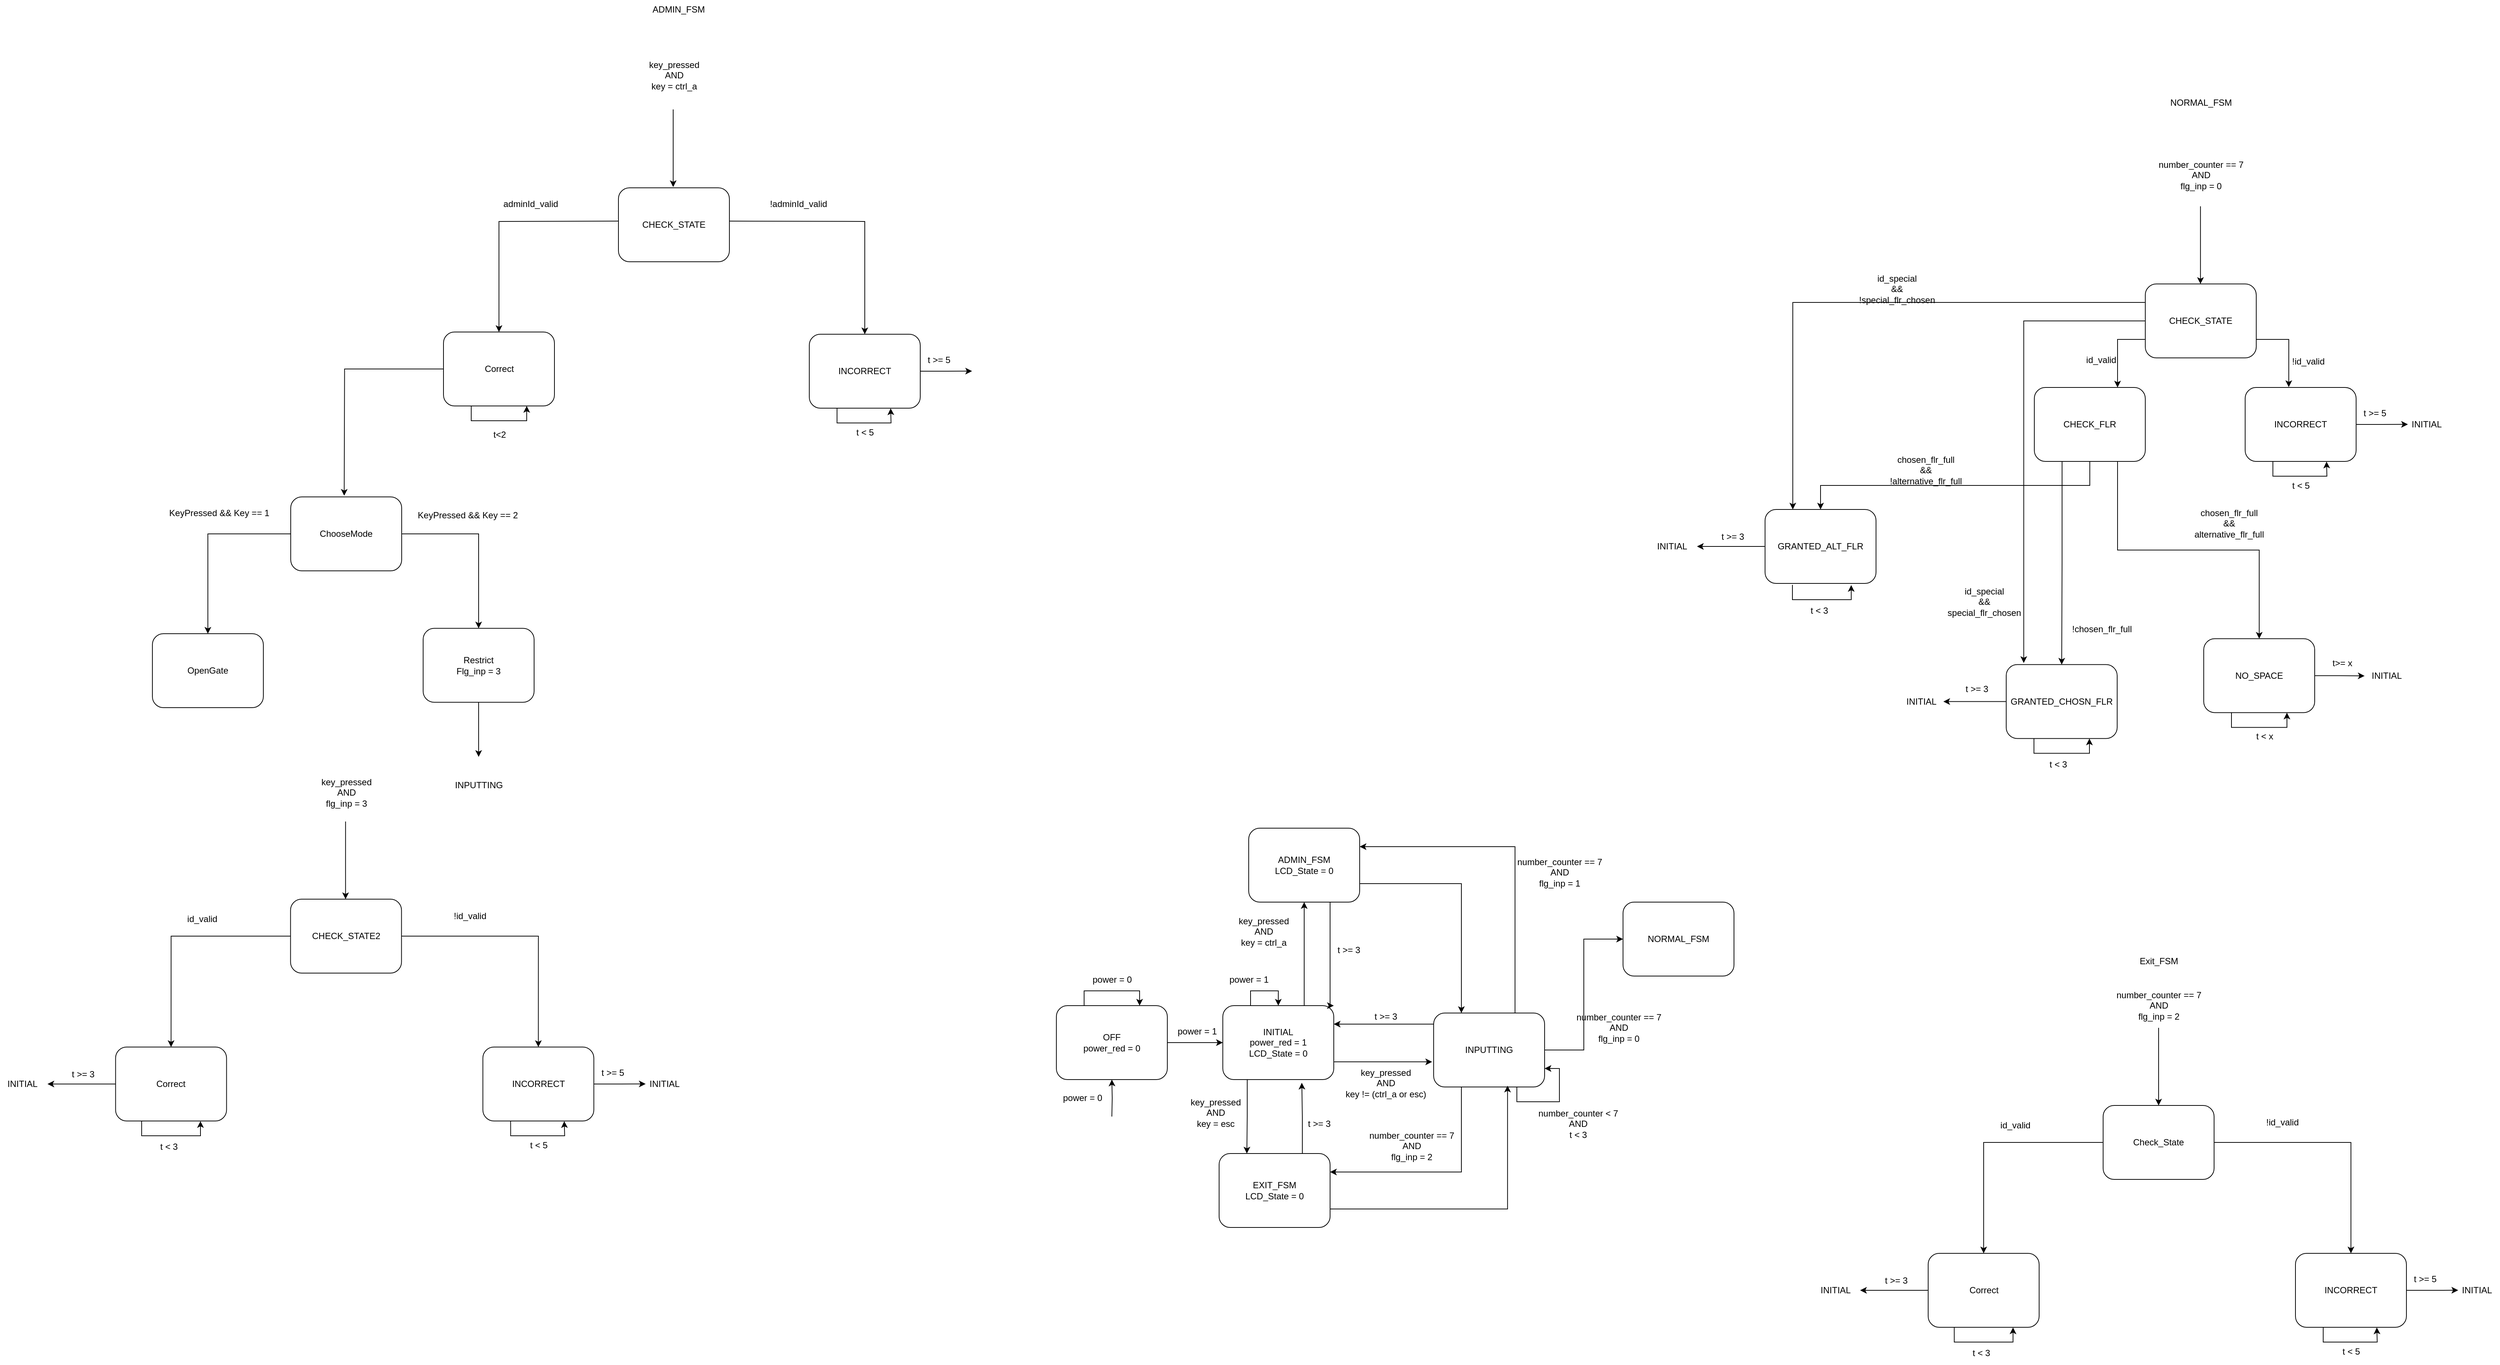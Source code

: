 <mxfile version="22.1.3" type="device" pages="2">
  <diagram name="High Level" id="ego2eyFDyfzTXPemdoj9">
    <mxGraphModel dx="3068" dy="2746" grid="0" gridSize="10" guides="1" tooltips="1" connect="1" arrows="1" fold="1" page="0" pageScale="1" pageWidth="850" pageHeight="1100" math="0" shadow="0">
      <root>
        <mxCell id="0" />
        <mxCell id="1" parent="0" />
        <mxCell id="RGv7OVUdBosff1D2KzXT-2" style="edgeStyle=orthogonalEdgeStyle;rounded=0;orthogonalLoop=1;jettySize=auto;html=1;exitX=0.75;exitY=0;exitDx=0;exitDy=0;entryX=0.5;entryY=1;entryDx=0;entryDy=0;" parent="1" source="G7huQXMR552MbbWvrnf8-1" target="G7huQXMR552MbbWvrnf8-75" edge="1">
          <mxGeometry relative="1" as="geometry">
            <Array as="points">
              <mxPoint x="385" y="30" />
            </Array>
          </mxGeometry>
        </mxCell>
        <mxCell id="RGv7OVUdBosff1D2KzXT-3" style="edgeStyle=orthogonalEdgeStyle;rounded=0;orthogonalLoop=1;jettySize=auto;html=1;exitX=0.25;exitY=1;exitDx=0;exitDy=0;entryX=0.25;entryY=0;entryDx=0;entryDy=0;" parent="1" source="G7huQXMR552MbbWvrnf8-1" target="G7huQXMR552MbbWvrnf8-67" edge="1">
          <mxGeometry relative="1" as="geometry">
            <Array as="points">
              <mxPoint x="308" y="130" />
              <mxPoint x="308" y="180" />
            </Array>
          </mxGeometry>
        </mxCell>
        <mxCell id="G7huQXMR552MbbWvrnf8-1" value="INITIAL&lt;br&gt;power_red = 1&lt;br&gt;LCD_State = 0" style="rounded=1;whiteSpace=wrap;html=1;" parent="1" vertex="1">
          <mxGeometry x="275" y="30" width="150" height="100" as="geometry" />
        </mxCell>
        <mxCell id="G7huQXMR552MbbWvrnf8-2" style="edgeStyle=orthogonalEdgeStyle;rounded=0;orthogonalLoop=1;jettySize=auto;html=1;exitX=0.25;exitY=0;exitDx=0;exitDy=0;entryX=0.5;entryY=0;entryDx=0;entryDy=0;" parent="1" target="G7huQXMR552MbbWvrnf8-1" edge="1">
          <mxGeometry relative="1" as="geometry">
            <mxPoint x="312.5" y="30" as="sourcePoint" />
            <mxPoint x="387.5" y="30" as="targetPoint" />
            <Array as="points">
              <mxPoint x="312" y="10" />
              <mxPoint x="350" y="10" />
            </Array>
          </mxGeometry>
        </mxCell>
        <mxCell id="RGv7OVUdBosff1D2KzXT-8" style="edgeStyle=orthogonalEdgeStyle;rounded=0;orthogonalLoop=1;jettySize=auto;html=1;exitX=0.75;exitY=0;exitDx=0;exitDy=0;entryX=1;entryY=0.25;entryDx=0;entryDy=0;" parent="1" source="G7huQXMR552MbbWvrnf8-3" target="G7huQXMR552MbbWvrnf8-75" edge="1">
          <mxGeometry relative="1" as="geometry">
            <Array as="points">
              <mxPoint x="670" y="40" />
              <mxPoint x="670" y="-185" />
            </Array>
          </mxGeometry>
        </mxCell>
        <mxCell id="RGv7OVUdBosff1D2KzXT-10" style="edgeStyle=orthogonalEdgeStyle;rounded=0;orthogonalLoop=1;jettySize=auto;html=1;exitX=0;exitY=0.25;exitDx=0;exitDy=0;entryX=1;entryY=0.25;entryDx=0;entryDy=0;" parent="1" source="G7huQXMR552MbbWvrnf8-3" target="G7huQXMR552MbbWvrnf8-1" edge="1">
          <mxGeometry relative="1" as="geometry">
            <Array as="points">
              <mxPoint x="560" y="55" />
            </Array>
          </mxGeometry>
        </mxCell>
        <mxCell id="RGv7OVUdBosff1D2KzXT-11" style="edgeStyle=orthogonalEdgeStyle;rounded=0;orthogonalLoop=1;jettySize=auto;html=1;exitX=0.25;exitY=1;exitDx=0;exitDy=0;entryX=1;entryY=0.25;entryDx=0;entryDy=0;" parent="1" source="G7huQXMR552MbbWvrnf8-3" target="G7huQXMR552MbbWvrnf8-67" edge="1">
          <mxGeometry relative="1" as="geometry" />
        </mxCell>
        <mxCell id="RGv7OVUdBosff1D2KzXT-17" style="edgeStyle=orthogonalEdgeStyle;rounded=0;orthogonalLoop=1;jettySize=auto;html=1;exitX=1;exitY=0.5;exitDx=0;exitDy=0;entryX=0;entryY=0.5;entryDx=0;entryDy=0;" parent="1" source="G7huQXMR552MbbWvrnf8-3" target="RGv7OVUdBosff1D2KzXT-15" edge="1">
          <mxGeometry relative="1" as="geometry" />
        </mxCell>
        <mxCell id="G7huQXMR552MbbWvrnf8-3" value="INPUTTING" style="rounded=1;whiteSpace=wrap;html=1;" parent="1" vertex="1">
          <mxGeometry x="560.0" y="40" width="150" height="100" as="geometry" />
        </mxCell>
        <mxCell id="G7huQXMR552MbbWvrnf8-7" value="number_counter &amp;lt; 7&lt;br&gt;AND&lt;br&gt;t &amp;lt; 3" style="text;html=1;align=center;verticalAlign=middle;resizable=0;points=[];autosize=1;strokeColor=none;fillColor=none;" parent="1" vertex="1">
          <mxGeometry x="690" y="160" width="130" height="60" as="geometry" />
        </mxCell>
        <mxCell id="G7huQXMR552MbbWvrnf8-9" value="t &amp;gt;= 3" style="text;html=1;align=center;verticalAlign=middle;resizable=0;points=[];autosize=1;strokeColor=none;fillColor=none;" parent="1" vertex="1">
          <mxGeometry x="420" y="-60" width="50" height="30" as="geometry" />
        </mxCell>
        <mxCell id="G7huQXMR552MbbWvrnf8-39" style="edgeStyle=orthogonalEdgeStyle;rounded=0;orthogonalLoop=1;jettySize=auto;html=1;exitX=0.25;exitY=1;exitDx=0;exitDy=0;entryX=0.5;entryY=0;entryDx=0;entryDy=0;" parent="1" source="G7huQXMR552MbbWvrnf8-10" target="G7huQXMR552MbbWvrnf8-38" edge="1">
          <mxGeometry relative="1" as="geometry" />
        </mxCell>
        <mxCell id="64Icla_Xy5hZy8p8XkMD-18" style="edgeStyle=orthogonalEdgeStyle;rounded=0;orthogonalLoop=1;jettySize=auto;html=1;exitX=0.5;exitY=1;exitDx=0;exitDy=0;entryX=0.5;entryY=0;entryDx=0;entryDy=0;" edge="1" parent="1" source="G7huQXMR552MbbWvrnf8-10" target="64Icla_Xy5hZy8p8XkMD-13">
          <mxGeometry relative="1" as="geometry" />
        </mxCell>
        <mxCell id="64Icla_Xy5hZy8p8XkMD-19" style="edgeStyle=orthogonalEdgeStyle;rounded=0;orthogonalLoop=1;jettySize=auto;html=1;exitX=0.75;exitY=1;exitDx=0;exitDy=0;" edge="1" parent="1" source="G7huQXMR552MbbWvrnf8-10" target="G7huQXMR552MbbWvrnf8-34">
          <mxGeometry relative="1" as="geometry" />
        </mxCell>
        <mxCell id="G7huQXMR552MbbWvrnf8-10" value="CHECK_FLR" style="rounded=1;whiteSpace=wrap;html=1;" parent="1" vertex="1">
          <mxGeometry x="1372" y="-806" width="150" height="100" as="geometry" />
        </mxCell>
        <mxCell id="G7huQXMR552MbbWvrnf8-52" style="edgeStyle=orthogonalEdgeStyle;rounded=0;orthogonalLoop=1;jettySize=auto;html=1;exitX=1;exitY=0.5;exitDx=0;exitDy=0;" parent="1" source="G7huQXMR552MbbWvrnf8-11" edge="1">
          <mxGeometry relative="1" as="geometry">
            <mxPoint x="1877" y="-756.13" as="targetPoint" />
          </mxGeometry>
        </mxCell>
        <mxCell id="G7huQXMR552MbbWvrnf8-55" style="edgeStyle=orthogonalEdgeStyle;rounded=0;orthogonalLoop=1;jettySize=auto;html=1;exitX=0.25;exitY=1;exitDx=0;exitDy=0;" parent="1" source="G7huQXMR552MbbWvrnf8-11" edge="1">
          <mxGeometry relative="1" as="geometry">
            <mxPoint x="1767" y="-705.696" as="targetPoint" />
          </mxGeometry>
        </mxCell>
        <mxCell id="G7huQXMR552MbbWvrnf8-11" value="INCORRECT" style="rounded=1;whiteSpace=wrap;html=1;" parent="1" vertex="1">
          <mxGeometry x="1657" y="-806" width="150" height="100" as="geometry" />
        </mxCell>
        <mxCell id="G7huQXMR552MbbWvrnf8-15" style="edgeStyle=orthogonalEdgeStyle;rounded=0;orthogonalLoop=1;jettySize=auto;html=1;exitX=1;exitY=0.5;exitDx=0;exitDy=0;entryX=0;entryY=0.5;entryDx=0;entryDy=0;" parent="1" source="G7huQXMR552MbbWvrnf8-12" target="G7huQXMR552MbbWvrnf8-1" edge="1">
          <mxGeometry relative="1" as="geometry" />
        </mxCell>
        <mxCell id="G7huQXMR552MbbWvrnf8-19" style="edgeStyle=orthogonalEdgeStyle;rounded=0;orthogonalLoop=1;jettySize=auto;html=1;entryX=0.5;entryY=1;entryDx=0;entryDy=0;" parent="1" target="G7huQXMR552MbbWvrnf8-12" edge="1">
          <mxGeometry relative="1" as="geometry">
            <mxPoint x="124.833" y="180" as="targetPoint" />
            <mxPoint x="125" y="180" as="sourcePoint" />
          </mxGeometry>
        </mxCell>
        <mxCell id="G7huQXMR552MbbWvrnf8-12" value="OFF&lt;br&gt;power_red = 0" style="rounded=1;whiteSpace=wrap;html=1;" parent="1" vertex="1">
          <mxGeometry x="50" y="30" width="150" height="100" as="geometry" />
        </mxCell>
        <mxCell id="G7huQXMR552MbbWvrnf8-13" style="edgeStyle=orthogonalEdgeStyle;rounded=0;orthogonalLoop=1;jettySize=auto;html=1;exitX=0.25;exitY=0;exitDx=0;exitDy=0;entryX=0.75;entryY=0;entryDx=0;entryDy=0;" parent="1" source="G7huQXMR552MbbWvrnf8-12" target="G7huQXMR552MbbWvrnf8-12" edge="1">
          <mxGeometry relative="1" as="geometry">
            <Array as="points">
              <mxPoint x="118" y="10" />
              <mxPoint x="193" y="10" />
            </Array>
          </mxGeometry>
        </mxCell>
        <mxCell id="G7huQXMR552MbbWvrnf8-14" value="power = 0" style="text;html=1;align=center;verticalAlign=middle;resizable=0;points=[];autosize=1;strokeColor=none;fillColor=none;" parent="1" vertex="1">
          <mxGeometry x="85" y="-20" width="80" height="30" as="geometry" />
        </mxCell>
        <mxCell id="G7huQXMR552MbbWvrnf8-16" value="power = 1" style="text;html=1;align=center;verticalAlign=middle;resizable=0;points=[];autosize=1;strokeColor=none;fillColor=none;" parent="1" vertex="1">
          <mxGeometry x="200" y="50" width="80" height="30" as="geometry" />
        </mxCell>
        <mxCell id="G7huQXMR552MbbWvrnf8-17" value="power = 1" style="text;html=1;align=center;verticalAlign=middle;resizable=0;points=[];autosize=1;strokeColor=none;fillColor=none;" parent="1" vertex="1">
          <mxGeometry x="270" y="-20" width="80" height="30" as="geometry" />
        </mxCell>
        <mxCell id="G7huQXMR552MbbWvrnf8-20" value="power = 0" style="text;html=1;align=center;verticalAlign=middle;resizable=0;points=[];autosize=1;strokeColor=none;fillColor=none;" parent="1" vertex="1">
          <mxGeometry x="45" y="140" width="80" height="30" as="geometry" />
        </mxCell>
        <mxCell id="G7huQXMR552MbbWvrnf8-24" value="id_valid&lt;br&gt;&amp;nbsp;" style="text;html=1;align=center;verticalAlign=middle;resizable=0;points=[];autosize=1;strokeColor=none;fillColor=none;" parent="1" vertex="1">
          <mxGeometry x="1432" y="-856" width="60" height="40" as="geometry" />
        </mxCell>
        <mxCell id="G7huQXMR552MbbWvrnf8-29" style="edgeStyle=orthogonalEdgeStyle;rounded=0;orthogonalLoop=1;jettySize=auto;html=1;exitX=0;exitY=0.75;exitDx=0;exitDy=0;entryX=0.75;entryY=0;entryDx=0;entryDy=0;" parent="1" source="G7huQXMR552MbbWvrnf8-26" target="G7huQXMR552MbbWvrnf8-10" edge="1">
          <mxGeometry relative="1" as="geometry" />
        </mxCell>
        <mxCell id="64Icla_Xy5hZy8p8XkMD-22" style="edgeStyle=orthogonalEdgeStyle;rounded=0;orthogonalLoop=1;jettySize=auto;html=1;exitX=0;exitY=0.25;exitDx=0;exitDy=0;entryX=0.25;entryY=0;entryDx=0;entryDy=0;" edge="1" parent="1" source="G7huQXMR552MbbWvrnf8-26" target="64Icla_Xy5hZy8p8XkMD-13">
          <mxGeometry relative="1" as="geometry" />
        </mxCell>
        <mxCell id="G7huQXMR552MbbWvrnf8-26" value="CHECK_STATE" style="rounded=1;whiteSpace=wrap;html=1;" parent="1" vertex="1">
          <mxGeometry x="1522" y="-946" width="150" height="100" as="geometry" />
        </mxCell>
        <mxCell id="G7huQXMR552MbbWvrnf8-31" style="edgeStyle=orthogonalEdgeStyle;rounded=0;orthogonalLoop=1;jettySize=auto;html=1;exitX=1;exitY=0.75;exitDx=0;exitDy=0;entryX=0.393;entryY=-0.005;entryDx=0;entryDy=0;entryPerimeter=0;" parent="1" source="G7huQXMR552MbbWvrnf8-26" target="G7huQXMR552MbbWvrnf8-11" edge="1">
          <mxGeometry relative="1" as="geometry" />
        </mxCell>
        <mxCell id="G7huQXMR552MbbWvrnf8-33" value="!id_valid" style="text;html=1;align=center;verticalAlign=middle;resizable=0;points=[];autosize=1;strokeColor=none;fillColor=none;" parent="1" vertex="1">
          <mxGeometry x="1707" y="-856" width="70" height="30" as="geometry" />
        </mxCell>
        <mxCell id="G7huQXMR552MbbWvrnf8-57" style="edgeStyle=orthogonalEdgeStyle;rounded=0;orthogonalLoop=1;jettySize=auto;html=1;exitX=1;exitY=0.5;exitDx=0;exitDy=0;" parent="1" source="G7huQXMR552MbbWvrnf8-34" edge="1">
          <mxGeometry relative="1" as="geometry">
            <mxPoint x="1818.45" y="-415.896" as="targetPoint" />
          </mxGeometry>
        </mxCell>
        <mxCell id="G7huQXMR552MbbWvrnf8-34" value="NO_SPACE" style="rounded=1;whiteSpace=wrap;html=1;" parent="1" vertex="1">
          <mxGeometry x="1601" y="-466.2" width="150" height="100" as="geometry" />
        </mxCell>
        <mxCell id="G7huQXMR552MbbWvrnf8-46" style="edgeStyle=orthogonalEdgeStyle;rounded=0;orthogonalLoop=1;jettySize=auto;html=1;exitX=0;exitY=0.5;exitDx=0;exitDy=0;" parent="1" source="G7huQXMR552MbbWvrnf8-38" edge="1">
          <mxGeometry relative="1" as="geometry">
            <mxPoint x="1249" y="-381.2" as="targetPoint" />
          </mxGeometry>
        </mxCell>
        <mxCell id="G7huQXMR552MbbWvrnf8-38" value="GRANTED_CHOSN_FLR" style="rounded=1;whiteSpace=wrap;html=1;" parent="1" vertex="1">
          <mxGeometry x="1334" y="-431.2" width="150" height="100" as="geometry" />
        </mxCell>
        <mxCell id="G7huQXMR552MbbWvrnf8-42" value="id_special&lt;br&gt;&amp;amp;&amp;amp;&lt;br&gt;special_flr_chosen" style="text;html=1;align=center;verticalAlign=middle;resizable=0;points=[];autosize=1;strokeColor=none;fillColor=none;" parent="1" vertex="1">
          <mxGeometry x="1245" y="-544" width="117" height="55" as="geometry" />
        </mxCell>
        <mxCell id="G7huQXMR552MbbWvrnf8-44" style="edgeStyle=orthogonalEdgeStyle;rounded=0;orthogonalLoop=1;jettySize=auto;html=1;exitX=0;exitY=0.5;exitDx=0;exitDy=0;entryX=0.158;entryY=-0.022;entryDx=0;entryDy=0;entryPerimeter=0;" parent="1" source="G7huQXMR552MbbWvrnf8-26" target="G7huQXMR552MbbWvrnf8-38" edge="1">
          <mxGeometry relative="1" as="geometry" />
        </mxCell>
        <mxCell id="G7huQXMR552MbbWvrnf8-47" value="INITIAL" style="text;html=1;align=center;verticalAlign=middle;resizable=0;points=[];autosize=1;strokeColor=none;fillColor=none;" parent="1" vertex="1">
          <mxGeometry x="1189" y="-396.2" width="60" height="30" as="geometry" />
        </mxCell>
        <mxCell id="G7huQXMR552MbbWvrnf8-48" value="t &amp;gt;= 3" style="text;html=1;align=center;verticalAlign=middle;resizable=0;points=[];autosize=1;strokeColor=none;fillColor=none;" parent="1" vertex="1">
          <mxGeometry x="1269" y="-413.2" width="50" height="30" as="geometry" />
        </mxCell>
        <mxCell id="G7huQXMR552MbbWvrnf8-49" style="edgeStyle=orthogonalEdgeStyle;rounded=0;orthogonalLoop=1;jettySize=auto;html=1;exitX=0.25;exitY=1;exitDx=0;exitDy=0;entryX=0.75;entryY=1;entryDx=0;entryDy=0;" parent="1" source="G7huQXMR552MbbWvrnf8-38" target="G7huQXMR552MbbWvrnf8-38" edge="1">
          <mxGeometry relative="1" as="geometry" />
        </mxCell>
        <mxCell id="G7huQXMR552MbbWvrnf8-50" value="t &amp;lt; 3" style="text;html=1;align=center;verticalAlign=middle;resizable=0;points=[];autosize=1;strokeColor=none;fillColor=none;" parent="1" vertex="1">
          <mxGeometry x="1379" y="-311.2" width="50" height="30" as="geometry" />
        </mxCell>
        <mxCell id="G7huQXMR552MbbWvrnf8-53" value="INITIAL" style="text;html=1;align=center;verticalAlign=middle;resizable=0;points=[];autosize=1;strokeColor=none;fillColor=none;" parent="1" vertex="1">
          <mxGeometry x="1872" y="-771" width="60" height="30" as="geometry" />
        </mxCell>
        <mxCell id="G7huQXMR552MbbWvrnf8-54" value="t &amp;gt;= 5" style="text;html=1;align=center;verticalAlign=middle;resizable=0;points=[];autosize=1;strokeColor=none;fillColor=none;" parent="1" vertex="1">
          <mxGeometry x="1807" y="-786" width="50" height="30" as="geometry" />
        </mxCell>
        <mxCell id="G7huQXMR552MbbWvrnf8-56" value="t &amp;lt; 5" style="text;html=1;align=center;verticalAlign=middle;resizable=0;points=[];autosize=1;strokeColor=none;fillColor=none;" parent="1" vertex="1">
          <mxGeometry x="1707" y="-688" width="50" height="30" as="geometry" />
        </mxCell>
        <mxCell id="G7huQXMR552MbbWvrnf8-58" value="INITIAL" style="text;html=1;align=center;verticalAlign=middle;resizable=0;points=[];autosize=1;strokeColor=none;fillColor=none;" parent="1" vertex="1">
          <mxGeometry x="1818.45" y="-431.2" width="60" height="30" as="geometry" />
        </mxCell>
        <mxCell id="G7huQXMR552MbbWvrnf8-59" value="t&amp;gt;= x" style="text;html=1;align=center;verticalAlign=middle;resizable=0;points=[];autosize=1;strokeColor=none;fillColor=none;" parent="1" vertex="1">
          <mxGeometry x="1763.45" y="-448.2" width="50" height="30" as="geometry" />
        </mxCell>
        <mxCell id="G7huQXMR552MbbWvrnf8-60" style="edgeStyle=orthogonalEdgeStyle;rounded=0;orthogonalLoop=1;jettySize=auto;html=1;exitX=0.25;exitY=1;exitDx=0;exitDy=0;entryX=0.75;entryY=1;entryDx=0;entryDy=0;" parent="1" source="G7huQXMR552MbbWvrnf8-34" target="G7huQXMR552MbbWvrnf8-34" edge="1">
          <mxGeometry relative="1" as="geometry" />
        </mxCell>
        <mxCell id="G7huQXMR552MbbWvrnf8-61" value="t &amp;lt; x" style="text;html=1;align=center;verticalAlign=middle;resizable=0;points=[];autosize=1;strokeColor=none;fillColor=none;" parent="1" vertex="1">
          <mxGeometry x="1658.45" y="-349" width="50" height="30" as="geometry" />
        </mxCell>
        <mxCell id="G7huQXMR552MbbWvrnf8-64" value="key_pressed&lt;br&gt;AND&lt;br&gt;key = esc" style="text;html=1;align=center;verticalAlign=middle;resizable=0;points=[];autosize=1;strokeColor=none;fillColor=none;" parent="1" vertex="1">
          <mxGeometry x="220" y="145" width="90" height="60" as="geometry" />
        </mxCell>
        <mxCell id="RGv7OVUdBosff1D2KzXT-12" style="edgeStyle=orthogonalEdgeStyle;rounded=0;orthogonalLoop=1;jettySize=auto;html=1;exitX=1;exitY=0.75;exitDx=0;exitDy=0;entryX=0.666;entryY=0.982;entryDx=0;entryDy=0;entryPerimeter=0;" parent="1" source="G7huQXMR552MbbWvrnf8-67" target="G7huQXMR552MbbWvrnf8-3" edge="1">
          <mxGeometry relative="1" as="geometry">
            <mxPoint x="660" y="170" as="targetPoint" />
            <Array as="points">
              <mxPoint x="660" y="305" />
            </Array>
          </mxGeometry>
        </mxCell>
        <mxCell id="G7huQXMR552MbbWvrnf8-67" value="EXIT_FSM&lt;br&gt;LCD_State = 0" style="rounded=1;whiteSpace=wrap;html=1;" parent="1" vertex="1">
          <mxGeometry x="270" y="230" width="150" height="100" as="geometry" />
        </mxCell>
        <mxCell id="G7huQXMR552MbbWvrnf8-70" value="t &amp;gt;= 3" style="text;html=1;align=center;verticalAlign=middle;resizable=0;points=[];autosize=1;strokeColor=none;fillColor=none;" parent="1" vertex="1">
          <mxGeometry x="380" y="175" width="50" height="30" as="geometry" />
        </mxCell>
        <mxCell id="RGv7OVUdBosff1D2KzXT-5" style="edgeStyle=orthogonalEdgeStyle;rounded=0;orthogonalLoop=1;jettySize=auto;html=1;exitX=0.75;exitY=1;exitDx=0;exitDy=0;entryX=1;entryY=0;entryDx=0;entryDy=0;" parent="1" source="G7huQXMR552MbbWvrnf8-75" target="G7huQXMR552MbbWvrnf8-1" edge="1">
          <mxGeometry relative="1" as="geometry">
            <Array as="points">
              <mxPoint x="420" y="-110" />
              <mxPoint x="420" y="30" />
            </Array>
          </mxGeometry>
        </mxCell>
        <mxCell id="RGv7OVUdBosff1D2KzXT-9" style="edgeStyle=orthogonalEdgeStyle;rounded=0;orthogonalLoop=1;jettySize=auto;html=1;exitX=1;exitY=0.75;exitDx=0;exitDy=0;entryX=0.25;entryY=0;entryDx=0;entryDy=0;" parent="1" source="G7huQXMR552MbbWvrnf8-75" target="G7huQXMR552MbbWvrnf8-3" edge="1">
          <mxGeometry relative="1" as="geometry" />
        </mxCell>
        <mxCell id="G7huQXMR552MbbWvrnf8-75" value="ADMIN_FSM&lt;br&gt;LCD_State = 0" style="rounded=1;whiteSpace=wrap;html=1;" parent="1" vertex="1">
          <mxGeometry x="310" y="-210" width="150" height="100" as="geometry" />
        </mxCell>
        <mxCell id="RGv7OVUdBosff1D2KzXT-6" style="edgeStyle=orthogonalEdgeStyle;rounded=0;orthogonalLoop=1;jettySize=auto;html=1;exitX=1;exitY=0.5;exitDx=0;exitDy=0;entryX=-0.014;entryY=0.41;entryDx=0;entryDy=0;entryPerimeter=0;" parent="1" edge="1">
          <mxGeometry relative="1" as="geometry">
            <mxPoint x="425" y="105" as="sourcePoint" />
            <mxPoint x="557.9" y="106.0" as="targetPoint" />
            <Array as="points">
              <mxPoint x="425" y="106" />
            </Array>
          </mxGeometry>
        </mxCell>
        <mxCell id="RGv7OVUdBosff1D2KzXT-15" value="NORMAL_FSM" style="rounded=1;whiteSpace=wrap;html=1;" parent="1" vertex="1">
          <mxGeometry x="816" y="-110" width="150" height="100" as="geometry" />
        </mxCell>
        <mxCell id="RGv7OVUdBosff1D2KzXT-20" value="key_pressed&lt;br&gt;AND&lt;br&gt;key = ctrl_a" style="text;html=1;align=center;verticalAlign=middle;resizable=0;points=[];autosize=1;strokeColor=none;fillColor=none;" parent="1" vertex="1">
          <mxGeometry x="285" y="-100" width="90" height="60" as="geometry" />
        </mxCell>
        <mxCell id="RGv7OVUdBosff1D2KzXT-21" value="key_pressed&lt;br&gt;AND&lt;br&gt;key != (ctrl_a or esc)" style="text;html=1;align=center;verticalAlign=middle;resizable=0;points=[];autosize=1;strokeColor=none;fillColor=none;" parent="1" vertex="1">
          <mxGeometry x="430" y="105" width="130" height="60" as="geometry" />
        </mxCell>
        <mxCell id="RGv7OVUdBosff1D2KzXT-22" style="edgeStyle=orthogonalEdgeStyle;rounded=0;orthogonalLoop=1;jettySize=auto;html=1;exitX=0.75;exitY=0;exitDx=0;exitDy=0;entryX=0.712;entryY=1.043;entryDx=0;entryDy=0;entryPerimeter=0;" parent="1" source="G7huQXMR552MbbWvrnf8-67" target="G7huQXMR552MbbWvrnf8-1" edge="1">
          <mxGeometry relative="1" as="geometry" />
        </mxCell>
        <mxCell id="RGv7OVUdBosff1D2KzXT-23" style="edgeStyle=orthogonalEdgeStyle;rounded=0;orthogonalLoop=1;jettySize=auto;html=1;exitX=0.75;exitY=1;exitDx=0;exitDy=0;entryX=1;entryY=0.75;entryDx=0;entryDy=0;" parent="1" source="G7huQXMR552MbbWvrnf8-3" target="G7huQXMR552MbbWvrnf8-3" edge="1">
          <mxGeometry relative="1" as="geometry" />
        </mxCell>
        <mxCell id="RGv7OVUdBosff1D2KzXT-24" value="number_counter == 7&lt;br&gt;AND&lt;br&gt;flg_inp = 0" style="text;html=1;align=center;verticalAlign=middle;resizable=0;points=[];autosize=1;strokeColor=none;fillColor=none;" parent="1" vertex="1">
          <mxGeometry x="740" y="30" width="140" height="60" as="geometry" />
        </mxCell>
        <mxCell id="RGv7OVUdBosff1D2KzXT-25" value="t &amp;gt;= 3" style="text;html=1;align=center;verticalAlign=middle;resizable=0;points=[];autosize=1;strokeColor=none;fillColor=none;" parent="1" vertex="1">
          <mxGeometry x="470" y="30" width="50" height="30" as="geometry" />
        </mxCell>
        <mxCell id="RGv7OVUdBosff1D2KzXT-30" value="number_counter == 7&lt;br&gt;AND&lt;br&gt;flg_inp = 1" style="text;html=1;align=center;verticalAlign=middle;resizable=0;points=[];autosize=1;strokeColor=none;fillColor=none;" parent="1" vertex="1">
          <mxGeometry x="660" y="-180" width="140" height="60" as="geometry" />
        </mxCell>
        <mxCell id="RGv7OVUdBosff1D2KzXT-31" value="number_counter == 7&lt;br&gt;AND&lt;br&gt;flg_inp = 2" style="text;html=1;align=center;verticalAlign=middle;resizable=0;points=[];autosize=1;strokeColor=none;fillColor=none;" parent="1" vertex="1">
          <mxGeometry x="460" y="190" width="140" height="60" as="geometry" />
        </mxCell>
        <mxCell id="64Icla_Xy5hZy8p8XkMD-6" value="chosen_flr_full&lt;br&gt;&amp;amp;&amp;amp;&lt;br&gt;!alternative_flr_full" style="text;html=1;align=center;verticalAlign=middle;resizable=0;points=[];autosize=1;strokeColor=none;fillColor=none;" vertex="1" parent="1">
          <mxGeometry x="1167" y="-722" width="115" height="55" as="geometry" />
        </mxCell>
        <mxCell id="64Icla_Xy5hZy8p8XkMD-12" value="!chosen_flr_full" style="text;html=1;align=center;verticalAlign=middle;resizable=0;points=[];autosize=1;strokeColor=none;fillColor=none;" vertex="1" parent="1">
          <mxGeometry x="1413" y="-492.2" width="99" height="26" as="geometry" />
        </mxCell>
        <mxCell id="64Icla_Xy5hZy8p8XkMD-17" style="edgeStyle=orthogonalEdgeStyle;rounded=0;orthogonalLoop=1;jettySize=auto;html=1;exitX=0;exitY=0.5;exitDx=0;exitDy=0;" edge="1" parent="1" source="64Icla_Xy5hZy8p8XkMD-13">
          <mxGeometry relative="1" as="geometry">
            <mxPoint x="916" y="-591" as="targetPoint" />
          </mxGeometry>
        </mxCell>
        <mxCell id="64Icla_Xy5hZy8p8XkMD-13" value="GRANTED_ALT_FLR" style="rounded=1;whiteSpace=wrap;html=1;" vertex="1" parent="1">
          <mxGeometry x="1008" y="-641" width="150" height="100" as="geometry" />
        </mxCell>
        <mxCell id="64Icla_Xy5hZy8p8XkMD-15" value="INITIAL" style="text;html=1;align=center;verticalAlign=middle;resizable=0;points=[];autosize=1;strokeColor=none;fillColor=none;" vertex="1" parent="1">
          <mxGeometry x="852" y="-606" width="60" height="30" as="geometry" />
        </mxCell>
        <mxCell id="64Icla_Xy5hZy8p8XkMD-16" value="t &amp;gt;= 3" style="text;html=1;align=center;verticalAlign=middle;resizable=0;points=[];autosize=1;strokeColor=none;fillColor=none;" vertex="1" parent="1">
          <mxGeometry x="939" y="-619" width="50" height="30" as="geometry" />
        </mxCell>
        <mxCell id="64Icla_Xy5hZy8p8XkMD-20" value="chosen_flr_full&lt;br&gt;&amp;amp;&amp;amp;&lt;br&gt;alternative_flr_full" style="text;html=1;align=center;verticalAlign=middle;resizable=0;points=[];autosize=1;strokeColor=none;fillColor=none;" vertex="1" parent="1">
          <mxGeometry x="1579" y="-650" width="112" height="55" as="geometry" />
        </mxCell>
        <mxCell id="64Icla_Xy5hZy8p8XkMD-23" value="id_special&lt;br&gt;&amp;amp;&amp;amp;&lt;br&gt;!special_flr_chosen" style="text;html=1;align=center;verticalAlign=middle;resizable=0;points=[];autosize=1;strokeColor=none;fillColor=none;" vertex="1" parent="1">
          <mxGeometry x="1125" y="-967" width="121" height="55" as="geometry" />
        </mxCell>
        <mxCell id="64Icla_Xy5hZy8p8XkMD-24" style="edgeStyle=orthogonalEdgeStyle;rounded=0;orthogonalLoop=1;jettySize=auto;html=1;entryX=0.75;entryY=1;entryDx=0;entryDy=0;" edge="1" parent="1">
          <mxGeometry relative="1" as="geometry">
            <mxPoint x="1045" y="-539" as="sourcePoint" />
            <mxPoint x="1124.47" y="-538.8" as="targetPoint" />
            <Array as="points">
              <mxPoint x="1045" y="-519" />
              <mxPoint x="1124" y="-519" />
            </Array>
          </mxGeometry>
        </mxCell>
        <mxCell id="64Icla_Xy5hZy8p8XkMD-25" value="t &amp;lt; 3" style="text;html=1;align=center;verticalAlign=middle;resizable=0;points=[];autosize=1;strokeColor=none;fillColor=none;" vertex="1" parent="1">
          <mxGeometry x="1056.47" y="-519" width="50" height="30" as="geometry" />
        </mxCell>
        <mxCell id="64Icla_Xy5hZy8p8XkMD-32" style="edgeStyle=orthogonalEdgeStyle;rounded=0;orthogonalLoop=1;jettySize=auto;html=1;exitX=0;exitY=0.5;exitDx=0;exitDy=0;entryX=0.5;entryY=0;entryDx=0;entryDy=0;" edge="1" parent="1" source="64Icla_Xy5hZy8p8XkMD-28" target="64Icla_Xy5hZy8p8XkMD-29">
          <mxGeometry relative="1" as="geometry" />
        </mxCell>
        <mxCell id="64Icla_Xy5hZy8p8XkMD-33" style="edgeStyle=orthogonalEdgeStyle;rounded=0;orthogonalLoop=1;jettySize=auto;html=1;exitX=1;exitY=0.5;exitDx=0;exitDy=0;entryX=0.5;entryY=0;entryDx=0;entryDy=0;" edge="1" parent="1" source="64Icla_Xy5hZy8p8XkMD-28" target="64Icla_Xy5hZy8p8XkMD-43">
          <mxGeometry relative="1" as="geometry">
            <mxPoint x="1803.5" y="359" as="targetPoint" />
          </mxGeometry>
        </mxCell>
        <mxCell id="64Icla_Xy5hZy8p8XkMD-28" value="Check_State" style="rounded=1;whiteSpace=wrap;html=1;" vertex="1" parent="1">
          <mxGeometry x="1465" y="165" width="150" height="100" as="geometry" />
        </mxCell>
        <mxCell id="64Icla_Xy5hZy8p8XkMD-29" value="Correct" style="rounded=1;whiteSpace=wrap;html=1;" vertex="1" parent="1">
          <mxGeometry x="1228.5" y="365" width="150" height="100" as="geometry" />
        </mxCell>
        <mxCell id="64Icla_Xy5hZy8p8XkMD-34" value="id_valid" style="text;html=1;align=center;verticalAlign=middle;resizable=0;points=[];autosize=1;strokeColor=none;fillColor=none;" vertex="1" parent="1">
          <mxGeometry x="1316" y="179" width="59" height="26" as="geometry" />
        </mxCell>
        <mxCell id="64Icla_Xy5hZy8p8XkMD-35" value="!id_valid" style="text;html=1;align=center;verticalAlign=middle;resizable=0;points=[];autosize=1;strokeColor=none;fillColor=none;" vertex="1" parent="1">
          <mxGeometry x="1676" y="175" width="62" height="26" as="geometry" />
        </mxCell>
        <mxCell id="64Icla_Xy5hZy8p8XkMD-37" style="edgeStyle=orthogonalEdgeStyle;rounded=0;orthogonalLoop=1;jettySize=auto;html=1;" edge="1" parent="1" source="64Icla_Xy5hZy8p8XkMD-36" target="64Icla_Xy5hZy8p8XkMD-28">
          <mxGeometry relative="1" as="geometry" />
        </mxCell>
        <mxCell id="64Icla_Xy5hZy8p8XkMD-36" value="number_counter == 7&lt;br&gt;AND&lt;br&gt;flg_inp = 2" style="text;html=1;align=center;verticalAlign=middle;resizable=0;points=[];autosize=1;strokeColor=none;fillColor=none;" vertex="1" parent="1">
          <mxGeometry x="1470" width="140" height="60" as="geometry" />
        </mxCell>
        <mxCell id="64Icla_Xy5hZy8p8XkMD-41" style="edgeStyle=orthogonalEdgeStyle;rounded=0;orthogonalLoop=1;jettySize=auto;html=1;exitX=1;exitY=0.5;exitDx=0;exitDy=0;" edge="1" parent="1" source="64Icla_Xy5hZy8p8XkMD-43">
          <mxGeometry relative="1" as="geometry">
            <mxPoint x="1945" y="414.87" as="targetPoint" />
          </mxGeometry>
        </mxCell>
        <mxCell id="64Icla_Xy5hZy8p8XkMD-42" style="edgeStyle=orthogonalEdgeStyle;rounded=0;orthogonalLoop=1;jettySize=auto;html=1;exitX=0.25;exitY=1;exitDx=0;exitDy=0;" edge="1" parent="1" source="64Icla_Xy5hZy8p8XkMD-43">
          <mxGeometry relative="1" as="geometry">
            <mxPoint x="1835" y="465.304" as="targetPoint" />
          </mxGeometry>
        </mxCell>
        <mxCell id="64Icla_Xy5hZy8p8XkMD-43" value="INCORRECT" style="rounded=1;whiteSpace=wrap;html=1;" vertex="1" parent="1">
          <mxGeometry x="1725" y="365" width="150" height="100" as="geometry" />
        </mxCell>
        <mxCell id="64Icla_Xy5hZy8p8XkMD-44" value="INITIAL" style="text;html=1;align=center;verticalAlign=middle;resizable=0;points=[];autosize=1;strokeColor=none;fillColor=none;" vertex="1" parent="1">
          <mxGeometry x="1940" y="400" width="60" height="30" as="geometry" />
        </mxCell>
        <mxCell id="64Icla_Xy5hZy8p8XkMD-45" value="t &amp;gt;= 5" style="text;html=1;align=center;verticalAlign=middle;resizable=0;points=[];autosize=1;strokeColor=none;fillColor=none;" vertex="1" parent="1">
          <mxGeometry x="1875" y="385" width="50" height="30" as="geometry" />
        </mxCell>
        <mxCell id="64Icla_Xy5hZy8p8XkMD-46" value="t &amp;lt; 5" style="text;html=1;align=center;verticalAlign=middle;resizable=0;points=[];autosize=1;strokeColor=none;fillColor=none;" vertex="1" parent="1">
          <mxGeometry x="1775" y="483" width="50" height="30" as="geometry" />
        </mxCell>
        <mxCell id="64Icla_Xy5hZy8p8XkMD-47" style="edgeStyle=orthogonalEdgeStyle;rounded=0;orthogonalLoop=1;jettySize=auto;html=1;exitX=0;exitY=0.5;exitDx=0;exitDy=0;" edge="1" parent="1">
          <mxGeometry relative="1" as="geometry">
            <mxPoint x="1136.5" y="415" as="targetPoint" />
            <mxPoint x="1228.5" y="415" as="sourcePoint" />
          </mxGeometry>
        </mxCell>
        <mxCell id="64Icla_Xy5hZy8p8XkMD-48" value="INITIAL" style="text;html=1;align=center;verticalAlign=middle;resizable=0;points=[];autosize=1;strokeColor=none;fillColor=none;" vertex="1" parent="1">
          <mxGeometry x="1072.5" y="400" width="60" height="30" as="geometry" />
        </mxCell>
        <mxCell id="64Icla_Xy5hZy8p8XkMD-49" value="t &amp;gt;= 3" style="text;html=1;align=center;verticalAlign=middle;resizable=0;points=[];autosize=1;strokeColor=none;fillColor=none;" vertex="1" parent="1">
          <mxGeometry x="1159.5" y="387" width="50" height="30" as="geometry" />
        </mxCell>
        <mxCell id="64Icla_Xy5hZy8p8XkMD-50" style="edgeStyle=orthogonalEdgeStyle;rounded=0;orthogonalLoop=1;jettySize=auto;html=1;entryX=0.75;entryY=1;entryDx=0;entryDy=0;" edge="1" parent="1">
          <mxGeometry relative="1" as="geometry">
            <mxPoint x="1263.75" y="465" as="sourcePoint" />
            <mxPoint x="1343.22" y="465.2" as="targetPoint" />
            <Array as="points">
              <mxPoint x="1263.75" y="485" />
              <mxPoint x="1342.75" y="485" />
            </Array>
          </mxGeometry>
        </mxCell>
        <mxCell id="64Icla_Xy5hZy8p8XkMD-51" value="t &amp;lt; 3" style="text;html=1;align=center;verticalAlign=middle;resizable=0;points=[];autosize=1;strokeColor=none;fillColor=none;" vertex="1" parent="1">
          <mxGeometry x="1275.22" y="485" width="50" height="30" as="geometry" />
        </mxCell>
        <mxCell id="64Icla_Xy5hZy8p8XkMD-52" value="Exit_FSM" style="text;html=1;align=center;verticalAlign=middle;resizable=0;points=[];autosize=1;strokeColor=none;fillColor=none;" vertex="1" parent="1">
          <mxGeometry x="1505" y="-43" width="70" height="26" as="geometry" />
        </mxCell>
        <mxCell id="64Icla_Xy5hZy8p8XkMD-53" value="NORMAL_FSM" style="text;html=1;align=center;verticalAlign=middle;resizable=0;points=[];autosize=1;strokeColor=none;fillColor=none;" vertex="1" parent="1">
          <mxGeometry x="1546.5" y="-1204" width="101" height="26" as="geometry" />
        </mxCell>
        <mxCell id="64Icla_Xy5hZy8p8XkMD-54" style="edgeStyle=orthogonalEdgeStyle;rounded=0;orthogonalLoop=1;jettySize=auto;html=1;" edge="1" parent="1">
          <mxGeometry relative="1" as="geometry">
            <mxPoint x="1596.6" y="-1051" as="sourcePoint" />
            <mxPoint x="1596.6" y="-946" as="targetPoint" />
          </mxGeometry>
        </mxCell>
        <mxCell id="64Icla_Xy5hZy8p8XkMD-55" value="number_counter == 7&lt;br&gt;AND&lt;br&gt;flg_inp = 0" style="text;html=1;align=center;verticalAlign=middle;resizable=0;points=[];autosize=1;strokeColor=none;fillColor=none;" vertex="1" parent="1">
          <mxGeometry x="1527" y="-1123" width="140" height="60" as="geometry" />
        </mxCell>
        <mxCell id="64Icla_Xy5hZy8p8XkMD-56" value="ADMIN_FSM" style="text;html=1;align=center;verticalAlign=middle;resizable=0;points=[];autosize=1;strokeColor=none;fillColor=none;" vertex="1" parent="1">
          <mxGeometry x="-506" y="-1330" width="89" height="26" as="geometry" />
        </mxCell>
        <mxCell id="64Icla_Xy5hZy8p8XkMD-57" style="edgeStyle=orthogonalEdgeStyle;rounded=0;orthogonalLoop=1;jettySize=auto;html=1;" edge="1" parent="1">
          <mxGeometry relative="1" as="geometry">
            <mxPoint x="-468" y="-1182" as="sourcePoint" />
            <mxPoint x="-468" y="-1077" as="targetPoint" />
          </mxGeometry>
        </mxCell>
        <mxCell id="64Icla_Xy5hZy8p8XkMD-58" value="CHECK_STATE" style="rounded=1;whiteSpace=wrap;html=1;" vertex="1" parent="1">
          <mxGeometry x="-542" y="-1076" width="150" height="100" as="geometry" />
        </mxCell>
        <mxCell id="64Icla_Xy5hZy8p8XkMD-59" value="key_pressed&lt;br&gt;AND&lt;br&gt;key = ctrl_a" style="text;html=1;align=center;verticalAlign=middle;resizable=0;points=[];autosize=1;strokeColor=none;fillColor=none;" vertex="1" parent="1">
          <mxGeometry x="-512" y="-1258" width="90" height="60" as="geometry" />
        </mxCell>
        <mxCell id="64Icla_Xy5hZy8p8XkMD-60" style="edgeStyle=orthogonalEdgeStyle;rounded=0;orthogonalLoop=1;jettySize=auto;html=1;exitX=0;exitY=0.5;exitDx=0;exitDy=0;entryX=0.5;entryY=0;entryDx=0;entryDy=0;" edge="1" parent="1" target="64Icla_Xy5hZy8p8XkMD-62">
          <mxGeometry relative="1" as="geometry">
            <mxPoint x="-542" y="-1031" as="sourcePoint" />
          </mxGeometry>
        </mxCell>
        <mxCell id="64Icla_Xy5hZy8p8XkMD-61" style="edgeStyle=orthogonalEdgeStyle;rounded=0;orthogonalLoop=1;jettySize=auto;html=1;exitX=1;exitY=0.5;exitDx=0;exitDy=0;entryX=0.5;entryY=0;entryDx=0;entryDy=0;" edge="1" parent="1" target="64Icla_Xy5hZy8p8XkMD-69">
          <mxGeometry relative="1" as="geometry">
            <mxPoint x="-392" y="-1031" as="sourcePoint" />
            <mxPoint x="-207" y="-881" as="targetPoint" />
          </mxGeometry>
        </mxCell>
        <mxCell id="64Icla_Xy5hZy8p8XkMD-74" style="edgeStyle=orthogonalEdgeStyle;rounded=0;orthogonalLoop=1;jettySize=auto;html=1;" edge="1" parent="1" source="64Icla_Xy5hZy8p8XkMD-62">
          <mxGeometry relative="1" as="geometry">
            <mxPoint x="-912.714" y="-659.571" as="targetPoint" />
          </mxGeometry>
        </mxCell>
        <mxCell id="64Icla_Xy5hZy8p8XkMD-62" value="Correct" style="rounded=1;whiteSpace=wrap;html=1;" vertex="1" parent="1">
          <mxGeometry x="-778.5" y="-881" width="150" height="100" as="geometry" />
        </mxCell>
        <mxCell id="64Icla_Xy5hZy8p8XkMD-63" value="adminId_valid" style="text;html=1;align=center;verticalAlign=middle;resizable=0;points=[];autosize=1;strokeColor=none;fillColor=none;" vertex="1" parent="1">
          <mxGeometry x="-707" y="-1067" width="92" height="26" as="geometry" />
        </mxCell>
        <mxCell id="64Icla_Xy5hZy8p8XkMD-66" value="!adminId_valid" style="text;html=1;align=center;verticalAlign=middle;resizable=0;points=[];autosize=1;strokeColor=none;fillColor=none;" vertex="1" parent="1">
          <mxGeometry x="-347" y="-1067" width="95" height="26" as="geometry" />
        </mxCell>
        <mxCell id="64Icla_Xy5hZy8p8XkMD-67" style="edgeStyle=orthogonalEdgeStyle;rounded=0;orthogonalLoop=1;jettySize=auto;html=1;exitX=1;exitY=0.5;exitDx=0;exitDy=0;" edge="1" parent="1" source="64Icla_Xy5hZy8p8XkMD-69">
          <mxGeometry relative="1" as="geometry">
            <mxPoint x="-64" y="-828.13" as="targetPoint" />
          </mxGeometry>
        </mxCell>
        <mxCell id="64Icla_Xy5hZy8p8XkMD-68" style="edgeStyle=orthogonalEdgeStyle;rounded=0;orthogonalLoop=1;jettySize=auto;html=1;exitX=0.25;exitY=1;exitDx=0;exitDy=0;" edge="1" parent="1" source="64Icla_Xy5hZy8p8XkMD-69">
          <mxGeometry relative="1" as="geometry">
            <mxPoint x="-174" y="-777.696" as="targetPoint" />
          </mxGeometry>
        </mxCell>
        <mxCell id="64Icla_Xy5hZy8p8XkMD-69" value="INCORRECT" style="rounded=1;whiteSpace=wrap;html=1;" vertex="1" parent="1">
          <mxGeometry x="-284" y="-878" width="150" height="100" as="geometry" />
        </mxCell>
        <mxCell id="64Icla_Xy5hZy8p8XkMD-70" value="t &amp;gt;= 5" style="text;html=1;align=center;verticalAlign=middle;resizable=0;points=[];autosize=1;strokeColor=none;fillColor=none;" vertex="1" parent="1">
          <mxGeometry x="-134" y="-858" width="50" height="30" as="geometry" />
        </mxCell>
        <mxCell id="64Icla_Xy5hZy8p8XkMD-71" value="t &amp;lt; 5" style="text;html=1;align=center;verticalAlign=middle;resizable=0;points=[];autosize=1;strokeColor=none;fillColor=none;" vertex="1" parent="1">
          <mxGeometry x="-234" y="-760" width="50" height="30" as="geometry" />
        </mxCell>
        <mxCell id="64Icla_Xy5hZy8p8XkMD-72" style="edgeStyle=orthogonalEdgeStyle;rounded=0;orthogonalLoop=1;jettySize=auto;html=1;exitX=0.25;exitY=1;exitDx=0;exitDy=0;entryX=0.75;entryY=1;entryDx=0;entryDy=0;" edge="1" parent="1" source="64Icla_Xy5hZy8p8XkMD-62" target="64Icla_Xy5hZy8p8XkMD-62">
          <mxGeometry relative="1" as="geometry" />
        </mxCell>
        <mxCell id="64Icla_Xy5hZy8p8XkMD-73" value="t&amp;lt;2" style="text;html=1;align=center;verticalAlign=middle;resizable=0;points=[];autosize=1;strokeColor=none;fillColor=none;" vertex="1" parent="1">
          <mxGeometry x="-721" y="-755" width="35" height="26" as="geometry" />
        </mxCell>
        <mxCell id="64Icla_Xy5hZy8p8XkMD-76" style="edgeStyle=orthogonalEdgeStyle;rounded=0;orthogonalLoop=1;jettySize=auto;html=1;entryX=0.5;entryY=0;entryDx=0;entryDy=0;" edge="1" parent="1" source="64Icla_Xy5hZy8p8XkMD-75" target="64Icla_Xy5hZy8p8XkMD-78">
          <mxGeometry relative="1" as="geometry">
            <mxPoint x="-1097.857" y="-474.428" as="targetPoint" />
          </mxGeometry>
        </mxCell>
        <mxCell id="64Icla_Xy5hZy8p8XkMD-77" style="edgeStyle=orthogonalEdgeStyle;rounded=0;orthogonalLoop=1;jettySize=auto;html=1;entryX=0.5;entryY=0;entryDx=0;entryDy=0;" edge="1" parent="1" source="64Icla_Xy5hZy8p8XkMD-75" target="64Icla_Xy5hZy8p8XkMD-79">
          <mxGeometry relative="1" as="geometry">
            <mxPoint x="-729.857" y="-481.286" as="targetPoint" />
          </mxGeometry>
        </mxCell>
        <mxCell id="64Icla_Xy5hZy8p8XkMD-75" value="ChooseMode" style="rounded=1;whiteSpace=wrap;html=1;" vertex="1" parent="1">
          <mxGeometry x="-985" y="-658" width="150" height="100" as="geometry" />
        </mxCell>
        <mxCell id="64Icla_Xy5hZy8p8XkMD-78" value="OpenGate" style="rounded=1;whiteSpace=wrap;html=1;" vertex="1" parent="1">
          <mxGeometry x="-1172" y="-473" width="150" height="100" as="geometry" />
        </mxCell>
        <mxCell id="64Icla_Xy5hZy8p8XkMD-83" style="edgeStyle=orthogonalEdgeStyle;rounded=0;orthogonalLoop=1;jettySize=auto;html=1;exitX=0.5;exitY=1;exitDx=0;exitDy=0;" edge="1" parent="1" source="64Icla_Xy5hZy8p8XkMD-79">
          <mxGeometry relative="1" as="geometry">
            <mxPoint x="-731" y="-306.429" as="targetPoint" />
          </mxGeometry>
        </mxCell>
        <mxCell id="64Icla_Xy5hZy8p8XkMD-79" value="Restrict&lt;br&gt;Flg_inp = 3" style="rounded=1;whiteSpace=wrap;html=1;" vertex="1" parent="1">
          <mxGeometry x="-806" y="-480.2" width="150" height="100" as="geometry" />
        </mxCell>
        <mxCell id="64Icla_Xy5hZy8p8XkMD-80" value="KeyPressed &amp;amp;&amp;amp; Key == 1" style="text;html=1;align=center;verticalAlign=middle;resizable=0;points=[];autosize=1;strokeColor=none;fillColor=none;" vertex="1" parent="1">
          <mxGeometry x="-1159" y="-649.5" width="153" height="26" as="geometry" />
        </mxCell>
        <mxCell id="64Icla_Xy5hZy8p8XkMD-81" value="KeyPressed &amp;amp;&amp;amp; Key == 2" style="text;html=1;align=center;verticalAlign=middle;resizable=0;points=[];autosize=1;strokeColor=none;fillColor=none;" vertex="1" parent="1">
          <mxGeometry x="-823" y="-646" width="153" height="26" as="geometry" />
        </mxCell>
        <mxCell id="64Icla_Xy5hZy8p8XkMD-84" value="INPUTTING" style="text;html=1;align=center;verticalAlign=middle;resizable=0;points=[];autosize=1;strokeColor=none;fillColor=none;" vertex="1" parent="1">
          <mxGeometry x="-772.5" y="-281.2" width="83" height="26" as="geometry" />
        </mxCell>
        <mxCell id="64Icla_Xy5hZy8p8XkMD-86" style="edgeStyle=orthogonalEdgeStyle;rounded=0;orthogonalLoop=1;jettySize=auto;html=1;exitX=0;exitY=0.5;exitDx=0;exitDy=0;entryX=0.5;entryY=0;entryDx=0;entryDy=0;" edge="1" parent="1" source="64Icla_Xy5hZy8p8XkMD-88" target="64Icla_Xy5hZy8p8XkMD-89">
          <mxGeometry relative="1" as="geometry" />
        </mxCell>
        <mxCell id="64Icla_Xy5hZy8p8XkMD-87" style="edgeStyle=orthogonalEdgeStyle;rounded=0;orthogonalLoop=1;jettySize=auto;html=1;exitX=1;exitY=0.5;exitDx=0;exitDy=0;entryX=0.5;entryY=0;entryDx=0;entryDy=0;" edge="1" parent="1" source="64Icla_Xy5hZy8p8XkMD-88" target="64Icla_Xy5hZy8p8XkMD-94">
          <mxGeometry relative="1" as="geometry">
            <mxPoint x="-646.75" y="80" as="targetPoint" />
          </mxGeometry>
        </mxCell>
        <mxCell id="64Icla_Xy5hZy8p8XkMD-88" value="CHECK_STATE2" style="rounded=1;whiteSpace=wrap;html=1;" vertex="1" parent="1">
          <mxGeometry x="-985.25" y="-114" width="150" height="100" as="geometry" />
        </mxCell>
        <mxCell id="64Icla_Xy5hZy8p8XkMD-89" value="Correct" style="rounded=1;whiteSpace=wrap;html=1;" vertex="1" parent="1">
          <mxGeometry x="-1221.75" y="86" width="150" height="100" as="geometry" />
        </mxCell>
        <mxCell id="64Icla_Xy5hZy8p8XkMD-90" value="id_valid" style="text;html=1;align=center;verticalAlign=middle;resizable=0;points=[];autosize=1;strokeColor=none;fillColor=none;" vertex="1" parent="1">
          <mxGeometry x="-1134.25" y="-100" width="59" height="26" as="geometry" />
        </mxCell>
        <mxCell id="64Icla_Xy5hZy8p8XkMD-91" value="!id_valid" style="text;html=1;align=center;verticalAlign=middle;resizable=0;points=[];autosize=1;strokeColor=none;fillColor=none;" vertex="1" parent="1">
          <mxGeometry x="-774.25" y="-104" width="62" height="26" as="geometry" />
        </mxCell>
        <mxCell id="64Icla_Xy5hZy8p8XkMD-92" style="edgeStyle=orthogonalEdgeStyle;rounded=0;orthogonalLoop=1;jettySize=auto;html=1;exitX=1;exitY=0.5;exitDx=0;exitDy=0;" edge="1" parent="1" source="64Icla_Xy5hZy8p8XkMD-94">
          <mxGeometry relative="1" as="geometry">
            <mxPoint x="-505.25" y="135.87" as="targetPoint" />
          </mxGeometry>
        </mxCell>
        <mxCell id="64Icla_Xy5hZy8p8XkMD-93" style="edgeStyle=orthogonalEdgeStyle;rounded=0;orthogonalLoop=1;jettySize=auto;html=1;exitX=0.25;exitY=1;exitDx=0;exitDy=0;" edge="1" parent="1" source="64Icla_Xy5hZy8p8XkMD-94">
          <mxGeometry relative="1" as="geometry">
            <mxPoint x="-615.25" y="186.304" as="targetPoint" />
          </mxGeometry>
        </mxCell>
        <mxCell id="64Icla_Xy5hZy8p8XkMD-94" value="INCORRECT" style="rounded=1;whiteSpace=wrap;html=1;" vertex="1" parent="1">
          <mxGeometry x="-725.25" y="86" width="150" height="100" as="geometry" />
        </mxCell>
        <mxCell id="64Icla_Xy5hZy8p8XkMD-95" value="INITIAL" style="text;html=1;align=center;verticalAlign=middle;resizable=0;points=[];autosize=1;strokeColor=none;fillColor=none;" vertex="1" parent="1">
          <mxGeometry x="-510.25" y="121" width="60" height="30" as="geometry" />
        </mxCell>
        <mxCell id="64Icla_Xy5hZy8p8XkMD-96" value="t &amp;gt;= 5" style="text;html=1;align=center;verticalAlign=middle;resizable=0;points=[];autosize=1;strokeColor=none;fillColor=none;" vertex="1" parent="1">
          <mxGeometry x="-575.25" y="106" width="50" height="30" as="geometry" />
        </mxCell>
        <mxCell id="64Icla_Xy5hZy8p8XkMD-97" value="t &amp;lt; 5" style="text;html=1;align=center;verticalAlign=middle;resizable=0;points=[];autosize=1;strokeColor=none;fillColor=none;" vertex="1" parent="1">
          <mxGeometry x="-675.25" y="204" width="50" height="30" as="geometry" />
        </mxCell>
        <mxCell id="64Icla_Xy5hZy8p8XkMD-98" style="edgeStyle=orthogonalEdgeStyle;rounded=0;orthogonalLoop=1;jettySize=auto;html=1;exitX=0;exitY=0.5;exitDx=0;exitDy=0;" edge="1" parent="1">
          <mxGeometry relative="1" as="geometry">
            <mxPoint x="-1313.75" y="136" as="targetPoint" />
            <mxPoint x="-1221.75" y="136" as="sourcePoint" />
          </mxGeometry>
        </mxCell>
        <mxCell id="64Icla_Xy5hZy8p8XkMD-99" value="INITIAL" style="text;html=1;align=center;verticalAlign=middle;resizable=0;points=[];autosize=1;strokeColor=none;fillColor=none;" vertex="1" parent="1">
          <mxGeometry x="-1377.75" y="121" width="60" height="30" as="geometry" />
        </mxCell>
        <mxCell id="64Icla_Xy5hZy8p8XkMD-100" value="t &amp;gt;= 3" style="text;html=1;align=center;verticalAlign=middle;resizable=0;points=[];autosize=1;strokeColor=none;fillColor=none;" vertex="1" parent="1">
          <mxGeometry x="-1290.75" y="108" width="50" height="30" as="geometry" />
        </mxCell>
        <mxCell id="64Icla_Xy5hZy8p8XkMD-101" style="edgeStyle=orthogonalEdgeStyle;rounded=0;orthogonalLoop=1;jettySize=auto;html=1;entryX=0.75;entryY=1;entryDx=0;entryDy=0;" edge="1" parent="1">
          <mxGeometry relative="1" as="geometry">
            <mxPoint x="-1186.5" y="186" as="sourcePoint" />
            <mxPoint x="-1107.03" y="186.2" as="targetPoint" />
            <Array as="points">
              <mxPoint x="-1186.5" y="206" />
              <mxPoint x="-1107.5" y="206" />
            </Array>
          </mxGeometry>
        </mxCell>
        <mxCell id="64Icla_Xy5hZy8p8XkMD-102" value="t &amp;lt; 3" style="text;html=1;align=center;verticalAlign=middle;resizable=0;points=[];autosize=1;strokeColor=none;fillColor=none;" vertex="1" parent="1">
          <mxGeometry x="-1175.03" y="206" width="50" height="30" as="geometry" />
        </mxCell>
        <mxCell id="64Icla_Xy5hZy8p8XkMD-103" style="edgeStyle=orthogonalEdgeStyle;rounded=0;orthogonalLoop=1;jettySize=auto;html=1;" edge="1" parent="1">
          <mxGeometry relative="1" as="geometry">
            <mxPoint x="-910.87" y="-219" as="sourcePoint" />
            <mxPoint x="-910.87" y="-114" as="targetPoint" />
            <Array as="points">
              <mxPoint x="-910.87" y="-159" />
              <mxPoint x="-910.87" y="-159" />
            </Array>
          </mxGeometry>
        </mxCell>
        <mxCell id="64Icla_Xy5hZy8p8XkMD-104" value="key_pressed&lt;br&gt;AND&lt;br&gt;flg_inp = 3" style="text;html=1;align=center;verticalAlign=middle;resizable=0;points=[];autosize=1;strokeColor=none;fillColor=none;" vertex="1" parent="1">
          <mxGeometry x="-953.25" y="-286" width="86" height="55" as="geometry" />
        </mxCell>
      </root>
    </mxGraphModel>
  </diagram>
  <diagram id="cLbu-ceCX7lcQ-ul4Crq" name="Page-2">
    <mxGraphModel dx="732" dy="565" grid="1" gridSize="10" guides="1" tooltips="1" connect="1" arrows="1" fold="1" page="1" pageScale="1" pageWidth="850" pageHeight="1100" math="0" shadow="0">
      <root>
        <mxCell id="0" />
        <mxCell id="1" parent="0" />
      </root>
    </mxGraphModel>
  </diagram>
</mxfile>
